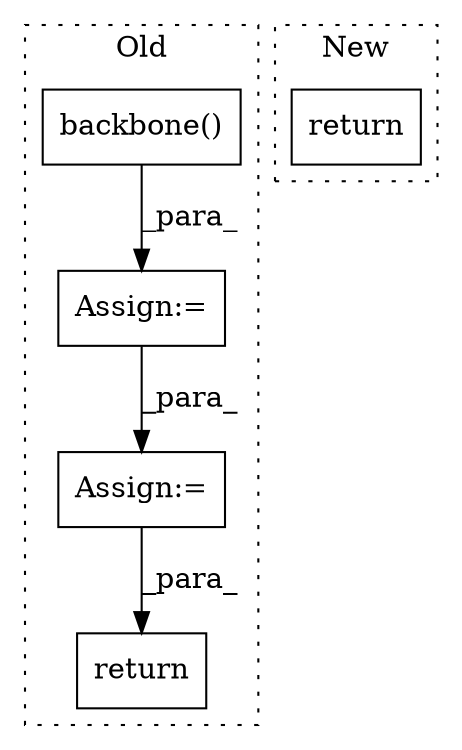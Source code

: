 digraph G {
subgraph cluster0 {
1 [label="backbone()" a="75" s="4012,4027" l="14,1" shape="box"];
3 [label="Assign:=" a="68" s="4038" l="3" shape="box"];
4 [label="return" a="93" s="4062" l="7" shape="box"];
5 [label="Assign:=" a="68" s="4009" l="3" shape="box"];
label = "Old";
style="dotted";
}
subgraph cluster1 {
2 [label="return" a="93" s="4008" l="7" shape="box"];
label = "New";
style="dotted";
}
1 -> 5 [label="_para_"];
3 -> 4 [label="_para_"];
5 -> 3 [label="_para_"];
}